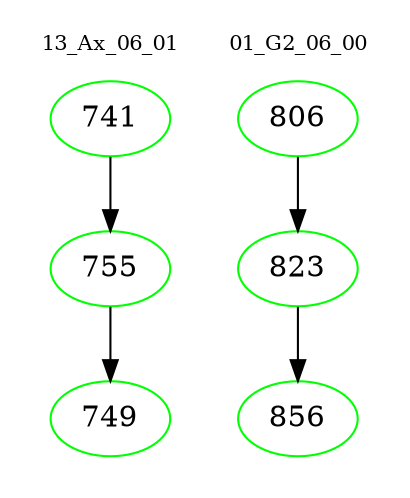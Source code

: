 digraph{
subgraph cluster_0 {
color = white
label = "13_Ax_06_01";
fontsize=10;
T0_741 [label="741", color="green"]
T0_741 -> T0_755 [color="black"]
T0_755 [label="755", color="green"]
T0_755 -> T0_749 [color="black"]
T0_749 [label="749", color="green"]
}
subgraph cluster_1 {
color = white
label = "01_G2_06_00";
fontsize=10;
T1_806 [label="806", color="green"]
T1_806 -> T1_823 [color="black"]
T1_823 [label="823", color="green"]
T1_823 -> T1_856 [color="black"]
T1_856 [label="856", color="green"]
}
}
